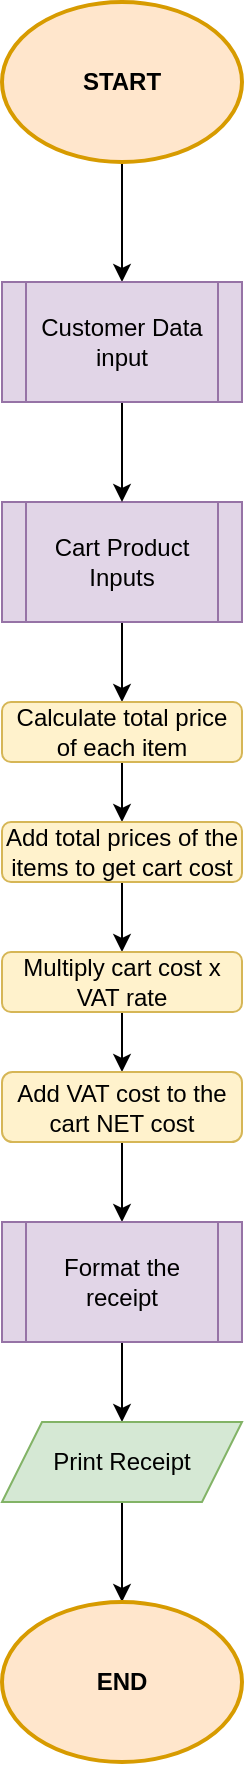 <mxfile version="21.0.6" type="device"><diagram id="C5RBs43oDa-KdzZeNtuy" name="Page-1"><mxGraphModel dx="2328" dy="1187" grid="1" gridSize="10" guides="1" tooltips="1" connect="1" arrows="1" fold="1" page="1" pageScale="1" pageWidth="827" pageHeight="1169" math="0" shadow="0"><root><mxCell id="WIyWlLk6GJQsqaUBKTNV-0"/><mxCell id="WIyWlLk6GJQsqaUBKTNV-1" parent="WIyWlLk6GJQsqaUBKTNV-0"/><mxCell id="RyjiVTEFUdqXbyygQR1X-13" value="" style="edgeStyle=orthogonalEdgeStyle;rounded=0;orthogonalLoop=1;jettySize=auto;html=1;" edge="1" parent="WIyWlLk6GJQsqaUBKTNV-1" source="RyjiVTEFUdqXbyygQR1X-0" target="RyjiVTEFUdqXbyygQR1X-2"><mxGeometry relative="1" as="geometry"/></mxCell><mxCell id="RyjiVTEFUdqXbyygQR1X-0" value="&lt;b&gt;START&lt;/b&gt;" style="ellipse;whiteSpace=wrap;html=1;fillColor=#ffe6cc;strokeColor=#d79b00;strokeWidth=2;" vertex="1" parent="WIyWlLk6GJQsqaUBKTNV-1"><mxGeometry x="354" y="144" width="120" height="80" as="geometry"/></mxCell><mxCell id="RyjiVTEFUdqXbyygQR1X-15" value="" style="edgeStyle=orthogonalEdgeStyle;rounded=0;orthogonalLoop=1;jettySize=auto;html=1;entryX=0.5;entryY=0;entryDx=0;entryDy=0;" edge="1" parent="WIyWlLk6GJQsqaUBKTNV-1" source="RyjiVTEFUdqXbyygQR1X-1" target="RyjiVTEFUdqXbyygQR1X-4"><mxGeometry relative="1" as="geometry"/></mxCell><mxCell id="RyjiVTEFUdqXbyygQR1X-1" value="Cart Product Inputs" style="shape=process;whiteSpace=wrap;html=1;backgroundOutline=1;fillColor=#e1d5e7;strokeColor=#9673a6;" vertex="1" parent="WIyWlLk6GJQsqaUBKTNV-1"><mxGeometry x="354" y="394" width="120" height="60" as="geometry"/></mxCell><mxCell id="RyjiVTEFUdqXbyygQR1X-14" value="" style="edgeStyle=orthogonalEdgeStyle;rounded=0;orthogonalLoop=1;jettySize=auto;html=1;" edge="1" parent="WIyWlLk6GJQsqaUBKTNV-1" source="RyjiVTEFUdqXbyygQR1X-2" target="RyjiVTEFUdqXbyygQR1X-1"><mxGeometry relative="1" as="geometry"/></mxCell><mxCell id="RyjiVTEFUdqXbyygQR1X-2" value="Customer Data input" style="shape=process;whiteSpace=wrap;html=1;backgroundOutline=1;fillColor=#e1d5e7;strokeColor=#9673a6;" vertex="1" parent="WIyWlLk6GJQsqaUBKTNV-1"><mxGeometry x="354" y="284" width="120" height="60" as="geometry"/></mxCell><mxCell id="RyjiVTEFUdqXbyygQR1X-3" value="" style="edgeStyle=orthogonalEdgeStyle;rounded=0;orthogonalLoop=1;jettySize=auto;html=1;" edge="1" parent="WIyWlLk6GJQsqaUBKTNV-1" source="RyjiVTEFUdqXbyygQR1X-4" target="RyjiVTEFUdqXbyygQR1X-6"><mxGeometry relative="1" as="geometry"/></mxCell><mxCell id="RyjiVTEFUdqXbyygQR1X-4" value="Calculate total price of each item" style="rounded=1;whiteSpace=wrap;html=1;fillColor=#fff2cc;strokeColor=#d6b656;" vertex="1" parent="WIyWlLk6GJQsqaUBKTNV-1"><mxGeometry x="354" y="494" width="120" height="30" as="geometry"/></mxCell><mxCell id="RyjiVTEFUdqXbyygQR1X-5" value="" style="edgeStyle=orthogonalEdgeStyle;rounded=0;orthogonalLoop=1;jettySize=auto;html=1;" edge="1" parent="WIyWlLk6GJQsqaUBKTNV-1" source="RyjiVTEFUdqXbyygQR1X-6" target="RyjiVTEFUdqXbyygQR1X-8"><mxGeometry relative="1" as="geometry"/></mxCell><mxCell id="RyjiVTEFUdqXbyygQR1X-6" value="Add total prices of the items to get cart cost" style="whiteSpace=wrap;html=1;rounded=1;fillColor=#fff2cc;strokeColor=#d6b656;" vertex="1" parent="WIyWlLk6GJQsqaUBKTNV-1"><mxGeometry x="354" y="554" width="120" height="30" as="geometry"/></mxCell><mxCell id="RyjiVTEFUdqXbyygQR1X-7" value="" style="edgeStyle=orthogonalEdgeStyle;rounded=0;orthogonalLoop=1;jettySize=auto;html=1;" edge="1" parent="WIyWlLk6GJQsqaUBKTNV-1" source="RyjiVTEFUdqXbyygQR1X-8" target="RyjiVTEFUdqXbyygQR1X-9"><mxGeometry relative="1" as="geometry"/></mxCell><mxCell id="RyjiVTEFUdqXbyygQR1X-8" value="Multiply cart cost x VAT rate" style="whiteSpace=wrap;html=1;rounded=1;fillColor=#fff2cc;strokeColor=#d6b656;" vertex="1" parent="WIyWlLk6GJQsqaUBKTNV-1"><mxGeometry x="354" y="619" width="120" height="30" as="geometry"/></mxCell><mxCell id="RyjiVTEFUdqXbyygQR1X-16" value="" style="edgeStyle=orthogonalEdgeStyle;rounded=0;orthogonalLoop=1;jettySize=auto;html=1;" edge="1" parent="WIyWlLk6GJQsqaUBKTNV-1" source="RyjiVTEFUdqXbyygQR1X-9" target="RyjiVTEFUdqXbyygQR1X-10"><mxGeometry relative="1" as="geometry"/></mxCell><mxCell id="RyjiVTEFUdqXbyygQR1X-9" value="Add VAT cost to the cart NET cost" style="whiteSpace=wrap;html=1;rounded=1;fillColor=#fff2cc;strokeColor=#d6b656;" vertex="1" parent="WIyWlLk6GJQsqaUBKTNV-1"><mxGeometry x="354" y="679" width="120" height="35" as="geometry"/></mxCell><mxCell id="RyjiVTEFUdqXbyygQR1X-17" value="" style="edgeStyle=orthogonalEdgeStyle;rounded=0;orthogonalLoop=1;jettySize=auto;html=1;" edge="1" parent="WIyWlLk6GJQsqaUBKTNV-1" source="RyjiVTEFUdqXbyygQR1X-10" target="RyjiVTEFUdqXbyygQR1X-11"><mxGeometry relative="1" as="geometry"/></mxCell><mxCell id="RyjiVTEFUdqXbyygQR1X-10" value="Format the receipt" style="shape=process;whiteSpace=wrap;html=1;backgroundOutline=1;fillColor=#e1d5e7;strokeColor=#9673a6;" vertex="1" parent="WIyWlLk6GJQsqaUBKTNV-1"><mxGeometry x="354" y="754" width="120" height="60" as="geometry"/></mxCell><mxCell id="RyjiVTEFUdqXbyygQR1X-18" value="" style="edgeStyle=orthogonalEdgeStyle;rounded=0;orthogonalLoop=1;jettySize=auto;html=1;" edge="1" parent="WIyWlLk6GJQsqaUBKTNV-1" source="RyjiVTEFUdqXbyygQR1X-11" target="RyjiVTEFUdqXbyygQR1X-12"><mxGeometry relative="1" as="geometry"/></mxCell><mxCell id="RyjiVTEFUdqXbyygQR1X-11" value="Print Receipt" style="shape=parallelogram;perimeter=parallelogramPerimeter;whiteSpace=wrap;html=1;fixedSize=1;fillColor=#d5e8d4;strokeColor=#82b366;" vertex="1" parent="WIyWlLk6GJQsqaUBKTNV-1"><mxGeometry x="354" y="854" width="120" height="40" as="geometry"/></mxCell><mxCell id="RyjiVTEFUdqXbyygQR1X-12" value="&lt;b&gt;END&lt;/b&gt;" style="ellipse;whiteSpace=wrap;html=1;fillColor=#ffe6cc;strokeColor=#d79b00;strokeWidth=2;" vertex="1" parent="WIyWlLk6GJQsqaUBKTNV-1"><mxGeometry x="354" y="944" width="120" height="80" as="geometry"/></mxCell></root></mxGraphModel></diagram></mxfile>